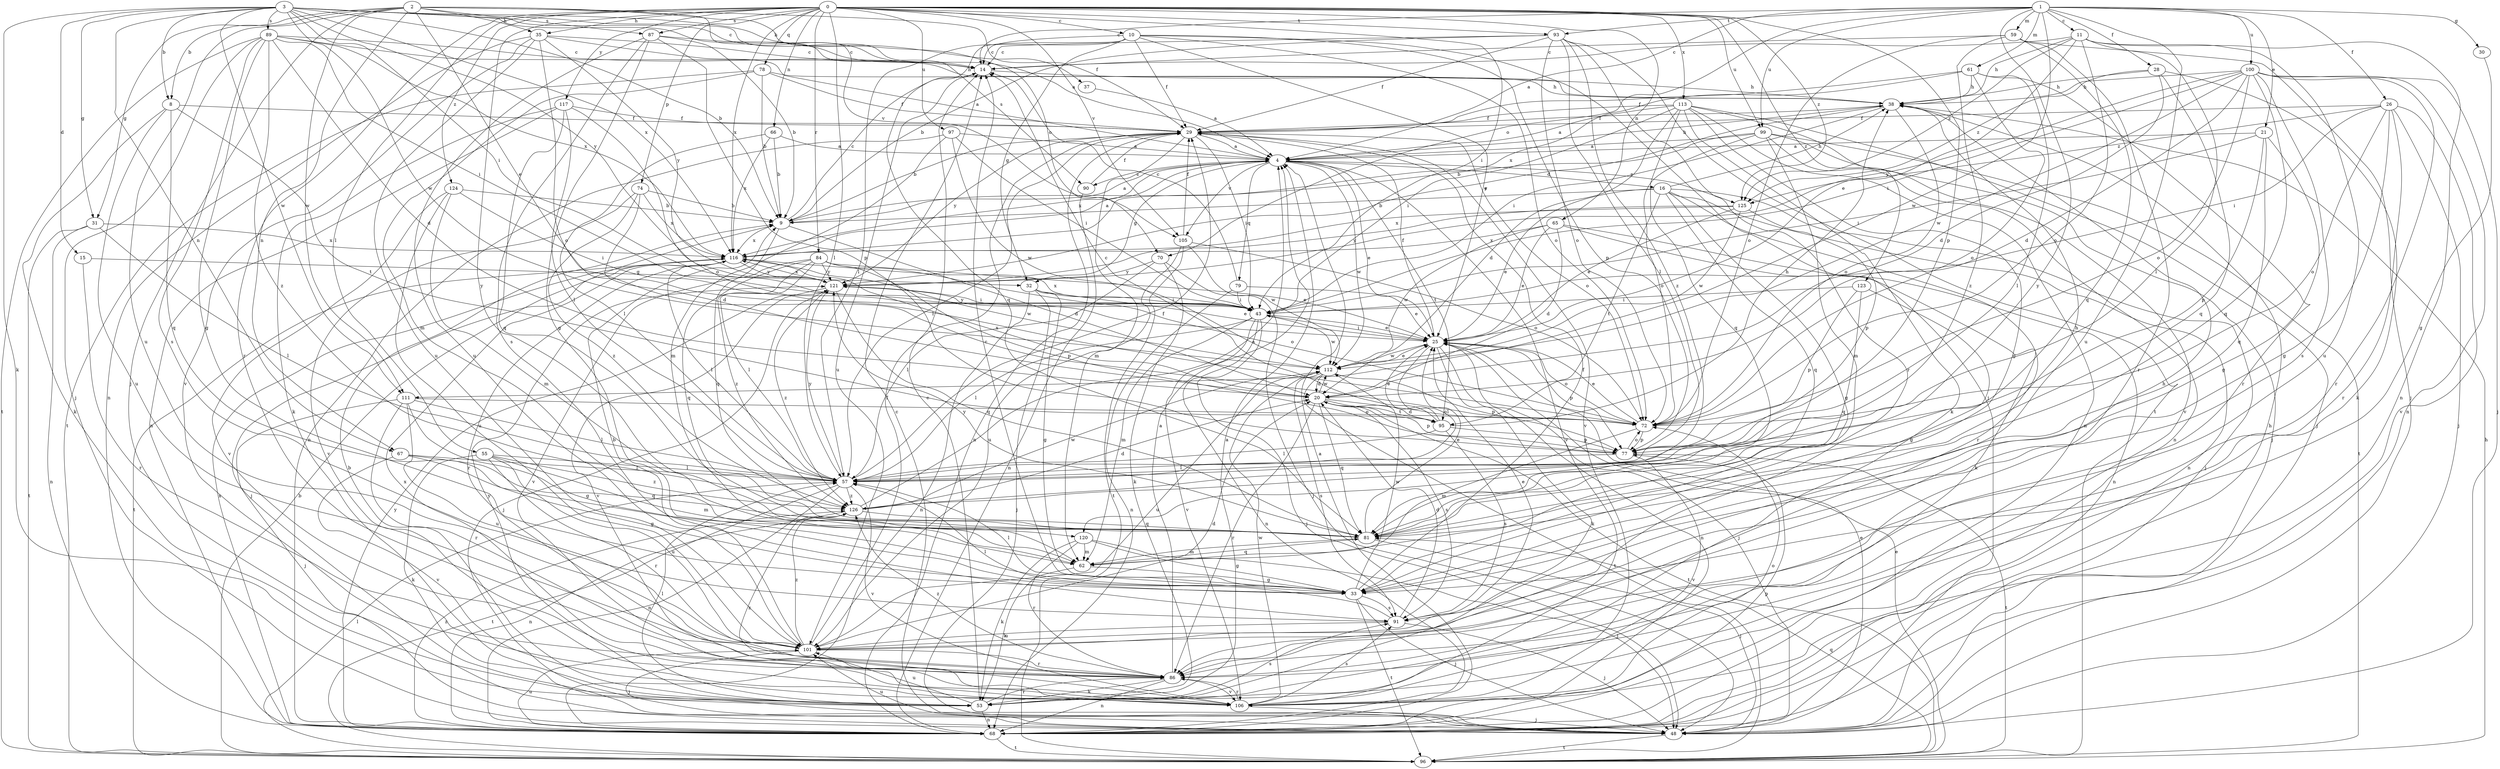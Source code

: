 strict digraph  {
0;
1;
2;
3;
4;
8;
9;
10;
11;
14;
15;
16;
20;
21;
25;
26;
28;
29;
30;
31;
32;
33;
35;
37;
38;
43;
48;
53;
55;
57;
59;
61;
62;
65;
66;
67;
68;
70;
72;
74;
77;
78;
79;
81;
84;
86;
87;
89;
90;
91;
93;
95;
96;
97;
99;
100;
101;
105;
106;
111;
112;
113;
116;
117;
120;
121;
123;
124;
125;
126;
0 -> 10  [label=c];
0 -> 35  [label=h];
0 -> 43  [label=i];
0 -> 55  [label=l];
0 -> 57  [label=l];
0 -> 65  [label=n];
0 -> 66  [label=n];
0 -> 74  [label=p];
0 -> 77  [label=p];
0 -> 78  [label=q];
0 -> 84  [label=r];
0 -> 86  [label=r];
0 -> 87  [label=s];
0 -> 93  [label=t];
0 -> 97  [label=u];
0 -> 99  [label=u];
0 -> 105  [label=v];
0 -> 113  [label=x];
0 -> 116  [label=x];
0 -> 117  [label=y];
0 -> 120  [label=y];
0 -> 123  [label=z];
0 -> 124  [label=z];
0 -> 125  [label=z];
1 -> 4  [label=a];
1 -> 11  [label=c];
1 -> 14  [label=c];
1 -> 21  [label=e];
1 -> 26  [label=f];
1 -> 28  [label=f];
1 -> 30  [label=g];
1 -> 59  [label=m];
1 -> 61  [label=m];
1 -> 70  [label=o];
1 -> 93  [label=t];
1 -> 99  [label=u];
1 -> 100  [label=u];
1 -> 101  [label=u];
1 -> 111  [label=w];
1 -> 120  [label=y];
2 -> 8  [label=b];
2 -> 25  [label=e];
2 -> 29  [label=f];
2 -> 31  [label=g];
2 -> 35  [label=h];
2 -> 48  [label=j];
2 -> 67  [label=n];
2 -> 70  [label=o];
2 -> 87  [label=s];
2 -> 101  [label=u];
2 -> 105  [label=v];
2 -> 111  [label=w];
3 -> 4  [label=a];
3 -> 8  [label=b];
3 -> 9  [label=b];
3 -> 14  [label=c];
3 -> 15  [label=d];
3 -> 31  [label=g];
3 -> 37  [label=h];
3 -> 43  [label=i];
3 -> 53  [label=k];
3 -> 67  [label=n];
3 -> 89  [label=s];
3 -> 90  [label=s];
3 -> 111  [label=w];
3 -> 112  [label=w];
3 -> 116  [label=x];
3 -> 121  [label=y];
4 -> 16  [label=d];
4 -> 25  [label=e];
4 -> 32  [label=g];
4 -> 38  [label=h];
4 -> 79  [label=q];
4 -> 90  [label=s];
4 -> 95  [label=t];
4 -> 105  [label=v];
4 -> 106  [label=v];
4 -> 112  [label=w];
4 -> 116  [label=x];
4 -> 125  [label=z];
8 -> 29  [label=f];
8 -> 53  [label=k];
8 -> 81  [label=q];
8 -> 95  [label=t];
8 -> 101  [label=u];
9 -> 4  [label=a];
9 -> 14  [label=c];
9 -> 20  [label=d];
9 -> 81  [label=q];
9 -> 116  [label=x];
10 -> 14  [label=c];
10 -> 25  [label=e];
10 -> 29  [label=f];
10 -> 32  [label=g];
10 -> 48  [label=j];
10 -> 57  [label=l];
10 -> 72  [label=o];
10 -> 77  [label=p];
10 -> 81  [label=q];
11 -> 14  [label=c];
11 -> 25  [label=e];
11 -> 38  [label=h];
11 -> 57  [label=l];
11 -> 68  [label=n];
11 -> 72  [label=o];
11 -> 101  [label=u];
11 -> 125  [label=z];
14 -> 38  [label=h];
14 -> 101  [label=u];
15 -> 32  [label=g];
15 -> 86  [label=r];
16 -> 9  [label=b];
16 -> 25  [label=e];
16 -> 33  [label=g];
16 -> 38  [label=h];
16 -> 48  [label=j];
16 -> 68  [label=n];
16 -> 81  [label=q];
16 -> 86  [label=r];
16 -> 95  [label=t];
20 -> 72  [label=o];
20 -> 77  [label=p];
20 -> 81  [label=q];
20 -> 86  [label=r];
20 -> 91  [label=s];
20 -> 95  [label=t];
20 -> 96  [label=t];
20 -> 112  [label=w];
20 -> 116  [label=x];
21 -> 4  [label=a];
21 -> 33  [label=g];
21 -> 43  [label=i];
21 -> 77  [label=p];
21 -> 81  [label=q];
25 -> 29  [label=f];
25 -> 43  [label=i];
25 -> 48  [label=j];
25 -> 53  [label=k];
25 -> 57  [label=l];
25 -> 68  [label=n];
25 -> 72  [label=o];
25 -> 77  [label=p];
25 -> 112  [label=w];
26 -> 29  [label=f];
26 -> 33  [label=g];
26 -> 43  [label=i];
26 -> 48  [label=j];
26 -> 72  [label=o];
26 -> 86  [label=r];
26 -> 106  [label=v];
26 -> 125  [label=z];
28 -> 20  [label=d];
28 -> 38  [label=h];
28 -> 53  [label=k];
28 -> 81  [label=q];
28 -> 125  [label=z];
29 -> 4  [label=a];
29 -> 9  [label=b];
29 -> 43  [label=i];
29 -> 57  [label=l];
29 -> 62  [label=m];
29 -> 68  [label=n];
29 -> 72  [label=o];
29 -> 106  [label=v];
29 -> 121  [label=y];
30 -> 33  [label=g];
31 -> 57  [label=l];
31 -> 68  [label=n];
31 -> 96  [label=t];
31 -> 116  [label=x];
32 -> 25  [label=e];
32 -> 33  [label=g];
32 -> 43  [label=i];
32 -> 48  [label=j];
32 -> 68  [label=n];
33 -> 14  [label=c];
33 -> 29  [label=f];
33 -> 48  [label=j];
33 -> 57  [label=l];
33 -> 91  [label=s];
33 -> 96  [label=t];
33 -> 112  [label=w];
35 -> 4  [label=a];
35 -> 14  [label=c];
35 -> 68  [label=n];
35 -> 72  [label=o];
35 -> 101  [label=u];
35 -> 106  [label=v];
35 -> 121  [label=y];
37 -> 4  [label=a];
38 -> 29  [label=f];
38 -> 43  [label=i];
38 -> 72  [label=o];
38 -> 121  [label=y];
43 -> 25  [label=e];
43 -> 48  [label=j];
43 -> 57  [label=l];
43 -> 62  [label=m];
43 -> 68  [label=n];
43 -> 106  [label=v];
43 -> 112  [label=w];
43 -> 116  [label=x];
43 -> 121  [label=y];
48 -> 14  [label=c];
48 -> 25  [label=e];
48 -> 96  [label=t];
48 -> 101  [label=u];
53 -> 4  [label=a];
53 -> 9  [label=b];
53 -> 14  [label=c];
53 -> 57  [label=l];
53 -> 68  [label=n];
53 -> 86  [label=r];
53 -> 91  [label=s];
53 -> 101  [label=u];
53 -> 121  [label=y];
55 -> 53  [label=k];
55 -> 57  [label=l];
55 -> 62  [label=m];
55 -> 86  [label=r];
55 -> 101  [label=u];
55 -> 126  [label=z];
57 -> 29  [label=f];
57 -> 68  [label=n];
57 -> 96  [label=t];
57 -> 106  [label=v];
57 -> 121  [label=y];
57 -> 126  [label=z];
59 -> 14  [label=c];
59 -> 48  [label=j];
59 -> 72  [label=o];
59 -> 81  [label=q];
59 -> 86  [label=r];
59 -> 126  [label=z];
61 -> 29  [label=f];
61 -> 38  [label=h];
61 -> 57  [label=l];
61 -> 72  [label=o];
61 -> 86  [label=r];
61 -> 116  [label=x];
62 -> 33  [label=g];
62 -> 53  [label=k];
62 -> 81  [label=q];
65 -> 20  [label=d];
65 -> 25  [label=e];
65 -> 53  [label=k];
65 -> 68  [label=n];
65 -> 112  [label=w];
65 -> 116  [label=x];
66 -> 4  [label=a];
66 -> 9  [label=b];
66 -> 57  [label=l];
66 -> 116  [label=x];
67 -> 33  [label=g];
67 -> 57  [label=l];
67 -> 81  [label=q];
67 -> 106  [label=v];
68 -> 4  [label=a];
68 -> 38  [label=h];
68 -> 77  [label=p];
68 -> 96  [label=t];
68 -> 101  [label=u];
68 -> 116  [label=x];
68 -> 121  [label=y];
68 -> 126  [label=z];
70 -> 48  [label=j];
70 -> 53  [label=k];
70 -> 57  [label=l];
70 -> 121  [label=y];
72 -> 25  [label=e];
72 -> 62  [label=m];
72 -> 77  [label=p];
74 -> 9  [label=b];
74 -> 20  [label=d];
74 -> 106  [label=v];
74 -> 116  [label=x];
74 -> 126  [label=z];
77 -> 57  [label=l];
77 -> 72  [label=o];
77 -> 96  [label=t];
77 -> 106  [label=v];
78 -> 9  [label=b];
78 -> 29  [label=f];
78 -> 38  [label=h];
78 -> 62  [label=m];
78 -> 96  [label=t];
79 -> 14  [label=c];
79 -> 25  [label=e];
79 -> 43  [label=i];
79 -> 68  [label=n];
81 -> 25  [label=e];
81 -> 38  [label=h];
81 -> 48  [label=j];
81 -> 62  [label=m];
81 -> 121  [label=y];
84 -> 25  [label=e];
84 -> 57  [label=l];
84 -> 72  [label=o];
84 -> 77  [label=p];
84 -> 81  [label=q];
84 -> 106  [label=v];
84 -> 121  [label=y];
84 -> 126  [label=z];
86 -> 4  [label=a];
86 -> 53  [label=k];
86 -> 68  [label=n];
86 -> 106  [label=v];
86 -> 126  [label=z];
87 -> 9  [label=b];
87 -> 14  [label=c];
87 -> 33  [label=g];
87 -> 77  [label=p];
87 -> 91  [label=s];
87 -> 101  [label=u];
89 -> 14  [label=c];
89 -> 20  [label=d];
89 -> 33  [label=g];
89 -> 38  [label=h];
89 -> 43  [label=i];
89 -> 48  [label=j];
89 -> 91  [label=s];
89 -> 96  [label=t];
89 -> 116  [label=x];
89 -> 126  [label=z];
90 -> 29  [label=f];
90 -> 68  [label=n];
91 -> 20  [label=d];
91 -> 25  [label=e];
91 -> 48  [label=j];
91 -> 57  [label=l];
91 -> 101  [label=u];
93 -> 9  [label=b];
93 -> 14  [label=c];
93 -> 29  [label=f];
93 -> 57  [label=l];
93 -> 72  [label=o];
93 -> 86  [label=r];
93 -> 96  [label=t];
93 -> 126  [label=z];
95 -> 14  [label=c];
95 -> 20  [label=d];
95 -> 25  [label=e];
95 -> 38  [label=h];
95 -> 57  [label=l];
95 -> 77  [label=p];
95 -> 91  [label=s];
96 -> 9  [label=b];
96 -> 25  [label=e];
96 -> 38  [label=h];
96 -> 57  [label=l];
96 -> 81  [label=q];
97 -> 4  [label=a];
97 -> 43  [label=i];
97 -> 62  [label=m];
97 -> 68  [label=n];
97 -> 112  [label=w];
99 -> 4  [label=a];
99 -> 9  [label=b];
99 -> 48  [label=j];
99 -> 62  [label=m];
99 -> 68  [label=n];
99 -> 72  [label=o];
99 -> 96  [label=t];
100 -> 20  [label=d];
100 -> 38  [label=h];
100 -> 43  [label=i];
100 -> 48  [label=j];
100 -> 68  [label=n];
100 -> 72  [label=o];
100 -> 81  [label=q];
100 -> 86  [label=r];
100 -> 91  [label=s];
100 -> 112  [label=w];
100 -> 121  [label=y];
101 -> 9  [label=b];
101 -> 20  [label=d];
101 -> 29  [label=f];
101 -> 38  [label=h];
101 -> 48  [label=j];
101 -> 86  [label=r];
101 -> 126  [label=z];
105 -> 29  [label=f];
105 -> 72  [label=o];
105 -> 96  [label=t];
105 -> 101  [label=u];
105 -> 112  [label=w];
106 -> 48  [label=j];
106 -> 72  [label=o];
106 -> 86  [label=r];
106 -> 91  [label=s];
106 -> 112  [label=w];
106 -> 116  [label=x];
106 -> 126  [label=z];
111 -> 33  [label=g];
111 -> 48  [label=j];
111 -> 57  [label=l];
111 -> 72  [label=o];
111 -> 86  [label=r];
111 -> 101  [label=u];
112 -> 20  [label=d];
112 -> 25  [label=e];
112 -> 77  [label=p];
112 -> 91  [label=s];
112 -> 96  [label=t];
112 -> 101  [label=u];
113 -> 4  [label=a];
113 -> 20  [label=d];
113 -> 29  [label=f];
113 -> 33  [label=g];
113 -> 43  [label=i];
113 -> 48  [label=j];
113 -> 53  [label=k];
113 -> 68  [label=n];
113 -> 81  [label=q];
113 -> 106  [label=v];
116 -> 4  [label=a];
116 -> 48  [label=j];
116 -> 57  [label=l];
116 -> 86  [label=r];
116 -> 96  [label=t];
116 -> 112  [label=w];
116 -> 121  [label=y];
117 -> 29  [label=f];
117 -> 53  [label=k];
117 -> 57  [label=l];
117 -> 68  [label=n];
117 -> 72  [label=o];
117 -> 81  [label=q];
120 -> 33  [label=g];
120 -> 48  [label=j];
120 -> 53  [label=k];
120 -> 62  [label=m];
120 -> 86  [label=r];
121 -> 43  [label=i];
121 -> 48  [label=j];
121 -> 81  [label=q];
121 -> 106  [label=v];
121 -> 116  [label=x];
121 -> 126  [label=z];
123 -> 33  [label=g];
123 -> 43  [label=i];
123 -> 77  [label=p];
123 -> 81  [label=q];
124 -> 9  [label=b];
124 -> 43  [label=i];
124 -> 62  [label=m];
124 -> 101  [label=u];
124 -> 106  [label=v];
125 -> 25  [label=e];
125 -> 77  [label=p];
125 -> 112  [label=w];
125 -> 116  [label=x];
125 -> 121  [label=y];
126 -> 4  [label=a];
126 -> 20  [label=d];
126 -> 68  [label=n];
126 -> 81  [label=q];
126 -> 112  [label=w];
}
